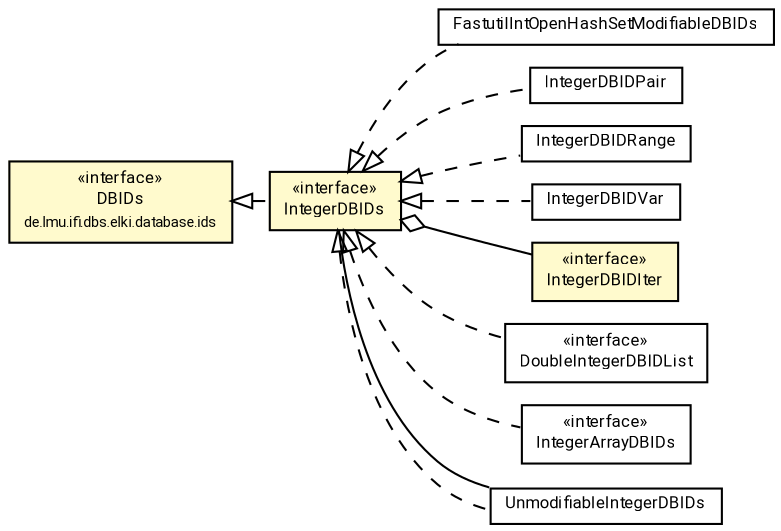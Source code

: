 #!/usr/local/bin/dot
#
# Class diagram 
# Generated by UMLGraph version R5_7_2-60-g0e99a6 (http://www.spinellis.gr/umlgraph/)
#

digraph G {
	graph [fontnames="svg"]
	edge [fontname="Roboto",fontsize=7,labelfontname="Roboto",labelfontsize=7,color="black"];
	node [fontname="Roboto",fontcolor="black",fontsize=8,shape=plaintext,margin=0,width=0,height=0];
	nodesep=0.15;
	ranksep=0.25;
	rankdir=LR;
	// de.lmu.ifi.dbs.elki.database.ids.DBIDs
	c5397620 [label=<<table title="de.lmu.ifi.dbs.elki.database.ids.DBIDs" border="0" cellborder="1" cellspacing="0" cellpadding="2" bgcolor="LemonChiffon" href="../DBIDs.html" target="_parent">
		<tr><td><table border="0" cellspacing="0" cellpadding="1">
		<tr><td align="center" balign="center"> &#171;interface&#187; </td></tr>
		<tr><td align="center" balign="center"> <font face="Roboto">DBIDs</font> </td></tr>
		<tr><td align="center" balign="center"> <font face="Roboto" point-size="7.0">de.lmu.ifi.dbs.elki.database.ids</font> </td></tr>
		</table></td></tr>
		</table>>, URL="../DBIDs.html"];
	// de.lmu.ifi.dbs.elki.database.ids.integer.FastutilIntOpenHashSetModifiableDBIDs
	c5397688 [label=<<table title="de.lmu.ifi.dbs.elki.database.ids.integer.FastutilIntOpenHashSetModifiableDBIDs" border="0" cellborder="1" cellspacing="0" cellpadding="2" href="FastutilIntOpenHashSetModifiableDBIDs.html" target="_parent">
		<tr><td><table border="0" cellspacing="0" cellpadding="1">
		<tr><td align="center" balign="center"> <font face="Roboto">FastutilIntOpenHashSetModifiableDBIDs</font> </td></tr>
		</table></td></tr>
		</table>>, URL="FastutilIntOpenHashSetModifiableDBIDs.html"];
	// de.lmu.ifi.dbs.elki.database.ids.integer.IntegerDBIDPair
	c5397691 [label=<<table title="de.lmu.ifi.dbs.elki.database.ids.integer.IntegerDBIDPair" border="0" cellborder="1" cellspacing="0" cellpadding="2" href="IntegerDBIDPair.html" target="_parent">
		<tr><td><table border="0" cellspacing="0" cellpadding="1">
		<tr><td align="center" balign="center"> <font face="Roboto">IntegerDBIDPair</font> </td></tr>
		</table></td></tr>
		</table>>, URL="IntegerDBIDPair.html"];
	// de.lmu.ifi.dbs.elki.database.ids.integer.IntegerDBIDRange
	c5397700 [label=<<table title="de.lmu.ifi.dbs.elki.database.ids.integer.IntegerDBIDRange" border="0" cellborder="1" cellspacing="0" cellpadding="2" href="IntegerDBIDRange.html" target="_parent">
		<tr><td><table border="0" cellspacing="0" cellpadding="1">
		<tr><td align="center" balign="center"> <font face="Roboto">IntegerDBIDRange</font> </td></tr>
		</table></td></tr>
		</table>>, URL="IntegerDBIDRange.html"];
	// de.lmu.ifi.dbs.elki.database.ids.integer.IntegerDBIDVar
	c5397702 [label=<<table title="de.lmu.ifi.dbs.elki.database.ids.integer.IntegerDBIDVar" border="0" cellborder="1" cellspacing="0" cellpadding="2" href="IntegerDBIDVar.html" target="_parent">
		<tr><td><table border="0" cellspacing="0" cellpadding="1">
		<tr><td align="center" balign="center"> <font face="Roboto">IntegerDBIDVar</font> </td></tr>
		</table></td></tr>
		</table>>, URL="IntegerDBIDVar.html"];
	// de.lmu.ifi.dbs.elki.database.ids.integer.IntegerDBIDIter
	c5397704 [label=<<table title="de.lmu.ifi.dbs.elki.database.ids.integer.IntegerDBIDIter" border="0" cellborder="1" cellspacing="0" cellpadding="2" bgcolor="LemonChiffon" href="IntegerDBIDIter.html" target="_parent">
		<tr><td><table border="0" cellspacing="0" cellpadding="1">
		<tr><td align="center" balign="center"> &#171;interface&#187; </td></tr>
		<tr><td align="center" balign="center"> <font face="Roboto">IntegerDBIDIter</font> </td></tr>
		</table></td></tr>
		</table>>, URL="IntegerDBIDIter.html"];
	// de.lmu.ifi.dbs.elki.database.ids.integer.DoubleIntegerDBIDList
	c5397726 [label=<<table title="de.lmu.ifi.dbs.elki.database.ids.integer.DoubleIntegerDBIDList" border="0" cellborder="1" cellspacing="0" cellpadding="2" href="DoubleIntegerDBIDList.html" target="_parent">
		<tr><td><table border="0" cellspacing="0" cellpadding="1">
		<tr><td align="center" balign="center"> &#171;interface&#187; </td></tr>
		<tr><td align="center" balign="center"> <font face="Roboto">DoubleIntegerDBIDList</font> </td></tr>
		</table></td></tr>
		</table>>, URL="DoubleIntegerDBIDList.html"];
	// de.lmu.ifi.dbs.elki.database.ids.integer.IntegerDBIDs
	c5397728 [label=<<table title="de.lmu.ifi.dbs.elki.database.ids.integer.IntegerDBIDs" border="0" cellborder="1" cellspacing="0" cellpadding="2" bgcolor="lemonChiffon" href="IntegerDBIDs.html" target="_parent">
		<tr><td><table border="0" cellspacing="0" cellpadding="1">
		<tr><td align="center" balign="center"> &#171;interface&#187; </td></tr>
		<tr><td align="center" balign="center"> <font face="Roboto">IntegerDBIDs</font> </td></tr>
		</table></td></tr>
		</table>>, URL="IntegerDBIDs.html"];
	// de.lmu.ifi.dbs.elki.database.ids.integer.IntegerArrayDBIDs
	c5397730 [label=<<table title="de.lmu.ifi.dbs.elki.database.ids.integer.IntegerArrayDBIDs" border="0" cellborder="1" cellspacing="0" cellpadding="2" href="IntegerArrayDBIDs.html" target="_parent">
		<tr><td><table border="0" cellspacing="0" cellpadding="1">
		<tr><td align="center" balign="center"> &#171;interface&#187; </td></tr>
		<tr><td align="center" balign="center"> <font face="Roboto">IntegerArrayDBIDs</font> </td></tr>
		</table></td></tr>
		</table>>, URL="IntegerArrayDBIDs.html"];
	// de.lmu.ifi.dbs.elki.database.ids.integer.UnmodifiableIntegerDBIDs
	c5397737 [label=<<table title="de.lmu.ifi.dbs.elki.database.ids.integer.UnmodifiableIntegerDBIDs" border="0" cellborder="1" cellspacing="0" cellpadding="2" href="UnmodifiableIntegerDBIDs.html" target="_parent">
		<tr><td><table border="0" cellspacing="0" cellpadding="1">
		<tr><td align="center" balign="center"> <font face="Roboto">UnmodifiableIntegerDBIDs</font> </td></tr>
		</table></td></tr>
		</table>>, URL="UnmodifiableIntegerDBIDs.html"];
	// de.lmu.ifi.dbs.elki.database.ids.integer.FastutilIntOpenHashSetModifiableDBIDs implements de.lmu.ifi.dbs.elki.database.ids.integer.IntegerDBIDs
	c5397728 -> c5397688 [arrowtail=empty,style=dashed,dir=back,weight=9];
	// de.lmu.ifi.dbs.elki.database.ids.integer.IntegerDBIDPair implements de.lmu.ifi.dbs.elki.database.ids.integer.IntegerDBIDs
	c5397728 -> c5397691 [arrowtail=empty,style=dashed,dir=back,weight=9];
	// de.lmu.ifi.dbs.elki.database.ids.integer.IntegerDBIDRange implements de.lmu.ifi.dbs.elki.database.ids.integer.IntegerDBIDs
	c5397728 -> c5397700 [arrowtail=empty,style=dashed,dir=back,weight=9];
	// de.lmu.ifi.dbs.elki.database.ids.integer.IntegerDBIDVar implements de.lmu.ifi.dbs.elki.database.ids.integer.IntegerDBIDs
	c5397728 -> c5397702 [arrowtail=empty,style=dashed,dir=back,weight=9];
	// de.lmu.ifi.dbs.elki.database.ids.integer.DoubleIntegerDBIDList implements de.lmu.ifi.dbs.elki.database.ids.integer.IntegerDBIDs
	c5397728 -> c5397726 [arrowtail=empty,style=dashed,dir=back,weight=9];
	// de.lmu.ifi.dbs.elki.database.ids.integer.IntegerDBIDs implements de.lmu.ifi.dbs.elki.database.ids.DBIDs
	c5397620 -> c5397728 [arrowtail=empty,style=dashed,dir=back,weight=9];
	// de.lmu.ifi.dbs.elki.database.ids.integer.IntegerDBIDs has de.lmu.ifi.dbs.elki.database.ids.integer.IntegerDBIDIter
	c5397728 -> c5397704 [arrowhead=none,arrowtail=ediamond,dir=back,weight=4];
	// de.lmu.ifi.dbs.elki.database.ids.integer.IntegerArrayDBIDs implements de.lmu.ifi.dbs.elki.database.ids.integer.IntegerDBIDs
	c5397728 -> c5397730 [arrowtail=empty,style=dashed,dir=back,weight=9];
	// de.lmu.ifi.dbs.elki.database.ids.integer.UnmodifiableIntegerDBIDs implements de.lmu.ifi.dbs.elki.database.ids.integer.IntegerDBIDs
	c5397728 -> c5397737 [arrowtail=empty,style=dashed,dir=back,weight=9];
	// de.lmu.ifi.dbs.elki.database.ids.integer.UnmodifiableIntegerDBIDs assoc de.lmu.ifi.dbs.elki.database.ids.integer.IntegerDBIDs
	c5397737 -> c5397728 [arrowhead=none,weight=2];
}

